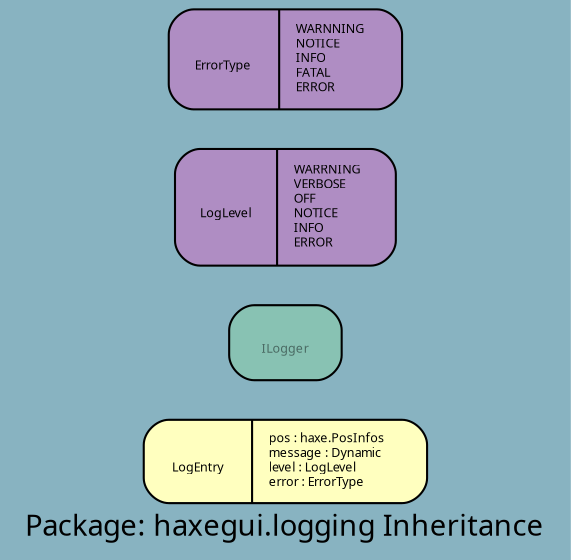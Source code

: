 digraph uml {
	graph [label="Package: haxegui.logging Inheritance", ratio=compress, rankdir=RL, smoothing=avg_dist, overlap=compress, packMode="graph", labelloc=c, fontname="DejaVu Sans Condenesed", fontsize=14, bgcolor="#88B3C1", fontcolor=black];
	node [label="\N", style="rounded,filled", fillcolor="#96c288", fontcolor="#104E8B", fontname="FFF Harmony", fontsize=6, shape=record, color=black];
	edge [fontname=Sans, fontsize=8, minlen="1.2", color=black, fontcolor=black];
	graph [lp="136,12",
		bb="0,0,272,259"];
	"haxegui.logging.LogEntry" [label="{\nLogEntry|pos : haxe.PosInfos\lmessage : Dynamic\llevel : LogLevel\lerror : ErrorType\l}", fillcolor="#ffffbf", fontcolor=black, pos="136,45", rects="68,25,119,65 119,25,205,65", width="1.89", height="0.56"];
	"haxegui.logging.ILogger" [label="{\nILogger}", fillcolor="#88c2b3", fontcolor="#496962", URL="../types/haxegui/logging/ILogger.html", tooltip="\nILogger", portPos=w, pos="136,101", rects="109,83,163,119", width="0.75", height="0.50"];
	"haxegui.logging.LogLevel" [label="{\nLogLevel|WARRNING\lVERBOSE\lOFF\lNOTICE\lINFO\lERROR\l}", fillcolor="#af8dc3", fontcolor=black, pos="136,165", rects="83,137,132,193 132,137,189,193", width="1.47", height="0.78"];
	"haxegui.logging.ErrorType" [label="{\nErrorType|WARNNING\lNOTICE\lINFO\lFATAL\lERROR\l}", fillcolor="#af8dc3", fontcolor=black, pos="136,235", rects="80,211,135,259 135,211,192,259", width="1.56", height="0.67"];
}
